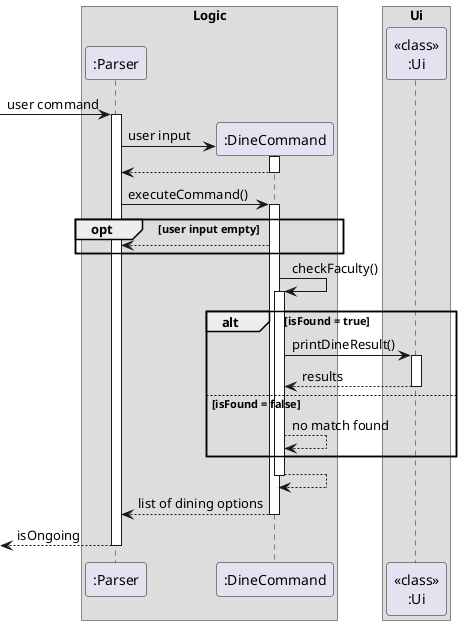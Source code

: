 @startuml

box Logic
participant ":Parser"
participant ":DineCommand"
end box
box Ui
participant "<<class>>\n:Ui"
end box

[-> ":Parser": user command
activate ":Parser"
create ":DineCommand"
":Parser" -> ":DineCommand": user input
activate ":DineCommand"
":DineCommand" --> ":Parser"
deactivate ":DineCommand"
":Parser" -> ":DineCommand": executeCommand()
activate ":DineCommand"

opt user input empty
    ":DineCommand" --> ":Parser"
end

":DineCommand" -> ":DineCommand": checkFaculty()
activate ":DineCommand"

alt isFound = true
    ":DineCommand" -> "<<class>>\n:Ui": printDineResult()
    activate "<<class>>\n:Ui"
    "<<class>>\n:Ui" --> ":DineCommand": results
    deactivate "<<class>>\n:Ui"
else isFound = false
    ":DineCommand" --> ":DineCommand": no match found
end
":DineCommand" --> ":DineCommand"
deactivate ":DineCommand"

":DineCommand" --> ":Parser": list of dining options
deactivate ":DineCommand"
[<-- ":Parser": isOngoing
deactivate ":Parser"

@enduml